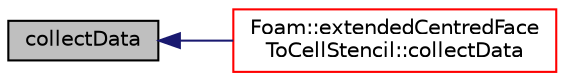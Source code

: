 digraph "collectData"
{
  bgcolor="transparent";
  edge [fontname="Helvetica",fontsize="10",labelfontname="Helvetica",labelfontsize="10"];
  node [fontname="Helvetica",fontsize="10",shape=record];
  rankdir="LR";
  Node1 [label="collectData",height=0.2,width=0.4,color="black", fillcolor="grey75", style="filled", fontcolor="black"];
  Node1 -> Node2 [dir="back",color="midnightblue",fontsize="10",style="solid",fontname="Helvetica"];
  Node2 [label="Foam::extendedCentredFace\lToCellStencil::collectData",height=0.2,width=0.4,color="red",URL="$a00708.html#a41ebb0683cf1c09058b3ec949938eec9",tooltip="Use map to get the data into stencil order. "];
}

